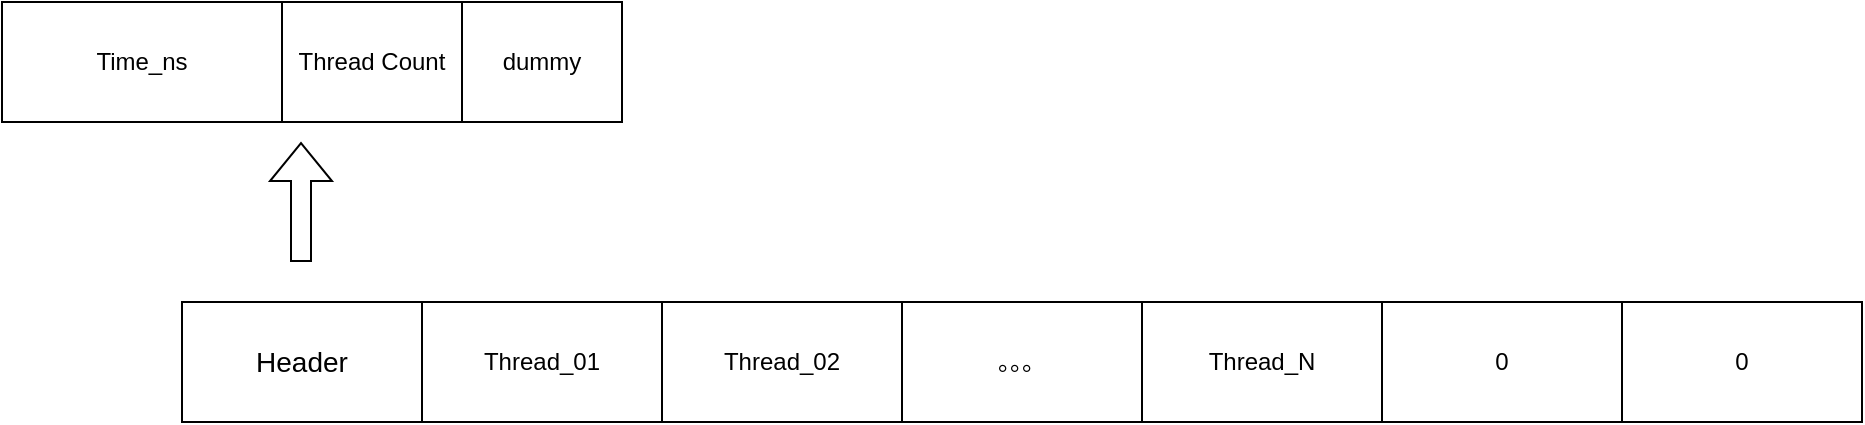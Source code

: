<mxfile version="21.1.7" type="device">
  <diagram name="第 1 页" id="DIS-a7JCFXylYAiXsbyC">
    <mxGraphModel dx="2261" dy="796" grid="1" gridSize="10" guides="1" tooltips="1" connect="1" arrows="1" fold="1" page="1" pageScale="1" pageWidth="827" pageHeight="1169" math="0" shadow="0">
      <root>
        <mxCell id="0" />
        <mxCell id="1" parent="0" />
        <mxCell id="f1cEgaaGwQFkEPlIWTJT-1" value="&lt;font style=&quot;font-size: 14px;&quot;&gt;Header&lt;/font&gt;" style="rounded=0;whiteSpace=wrap;html=1;" vertex="1" parent="1">
          <mxGeometry x="70" y="310" width="120" height="60" as="geometry" />
        </mxCell>
        <mxCell id="f1cEgaaGwQFkEPlIWTJT-2" value="Thread_01" style="rounded=0;whiteSpace=wrap;html=1;" vertex="1" parent="1">
          <mxGeometry x="190" y="310" width="120" height="60" as="geometry" />
        </mxCell>
        <mxCell id="f1cEgaaGwQFkEPlIWTJT-3" value="Thread_02" style="rounded=0;whiteSpace=wrap;html=1;" vertex="1" parent="1">
          <mxGeometry x="310" y="310" width="120" height="60" as="geometry" />
        </mxCell>
        <mxCell id="f1cEgaaGwQFkEPlIWTJT-4" value="。。。" style="rounded=0;whiteSpace=wrap;html=1;" vertex="1" parent="1">
          <mxGeometry x="430" y="310" width="120" height="60" as="geometry" />
        </mxCell>
        <mxCell id="f1cEgaaGwQFkEPlIWTJT-5" value="Thread_N" style="rounded=0;whiteSpace=wrap;html=1;" vertex="1" parent="1">
          <mxGeometry x="550" y="310" width="120" height="60" as="geometry" />
        </mxCell>
        <mxCell id="f1cEgaaGwQFkEPlIWTJT-6" value="0" style="rounded=0;whiteSpace=wrap;html=1;" vertex="1" parent="1">
          <mxGeometry x="670" y="310" width="120" height="60" as="geometry" />
        </mxCell>
        <mxCell id="f1cEgaaGwQFkEPlIWTJT-7" value="0" style="rounded=0;whiteSpace=wrap;html=1;" vertex="1" parent="1">
          <mxGeometry x="790" y="310" width="120" height="60" as="geometry" />
        </mxCell>
        <mxCell id="f1cEgaaGwQFkEPlIWTJT-14" value="" style="group" vertex="1" connectable="0" parent="1">
          <mxGeometry x="-20" y="160" width="310" height="60" as="geometry" />
        </mxCell>
        <mxCell id="f1cEgaaGwQFkEPlIWTJT-8" value="Time_ns" style="rounded=0;whiteSpace=wrap;html=1;" vertex="1" parent="f1cEgaaGwQFkEPlIWTJT-14">
          <mxGeometry width="140" height="60" as="geometry" />
        </mxCell>
        <mxCell id="f1cEgaaGwQFkEPlIWTJT-9" value="Thread Count" style="rounded=0;whiteSpace=wrap;html=1;" vertex="1" parent="f1cEgaaGwQFkEPlIWTJT-14">
          <mxGeometry x="140" width="90" height="60" as="geometry" />
        </mxCell>
        <mxCell id="f1cEgaaGwQFkEPlIWTJT-10" value="dummy" style="rounded=0;whiteSpace=wrap;html=1;" vertex="1" parent="f1cEgaaGwQFkEPlIWTJT-14">
          <mxGeometry x="230" width="80" height="60" as="geometry" />
        </mxCell>
        <mxCell id="f1cEgaaGwQFkEPlIWTJT-16" value="" style="shape=flexArrow;endArrow=classic;html=1;rounded=0;" edge="1" parent="1">
          <mxGeometry width="50" height="50" relative="1" as="geometry">
            <mxPoint x="129.5" y="290" as="sourcePoint" />
            <mxPoint x="129.5" y="230" as="targetPoint" />
          </mxGeometry>
        </mxCell>
      </root>
    </mxGraphModel>
  </diagram>
</mxfile>
